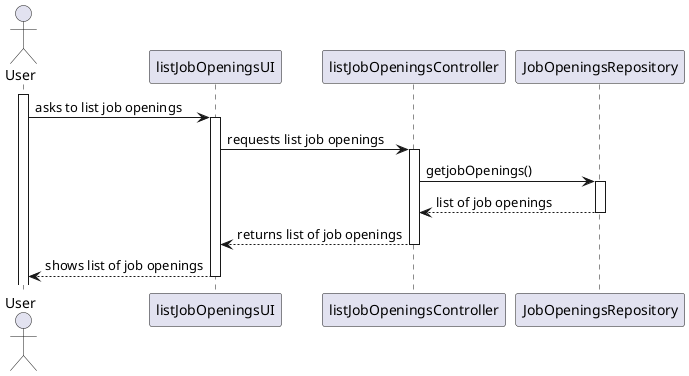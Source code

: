 @startuml

actor User
participant listJobOpeningsUI
participant listJobOpeningsController
participant JobOpeningsRepository

activate User
User -> listJobOpeningsUI : asks to list job openings
activate listJobOpeningsUI
listJobOpeningsUI -> listJobOpeningsController : requests list job openings
activate listJobOpeningsController
listJobOpeningsController -> JobOpeningsRepository : getjobOpenings()
activate JobOpeningsRepository
JobOpeningsRepository --> listJobOpeningsController : list of job openings
deactivate JobOpeningsRepository
listJobOpeningsController --> listJobOpeningsUI : returns list of job openings
deactivate listJobOpeningsController
listJobOpeningsUI --> User : shows list of job openings
deactivate listJobOpeningsUI

@enduml